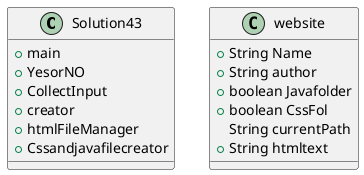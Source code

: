 @startuml

class Solution43{
+main
+YesorNO
+CollectInput
+creator
+htmlFileManager
+Cssandjavafilecreator
}
class website{
+String Name
+String author
+boolean Javafolder
+boolean CssFol
String currentPath
+String htmltext
}





@enduml